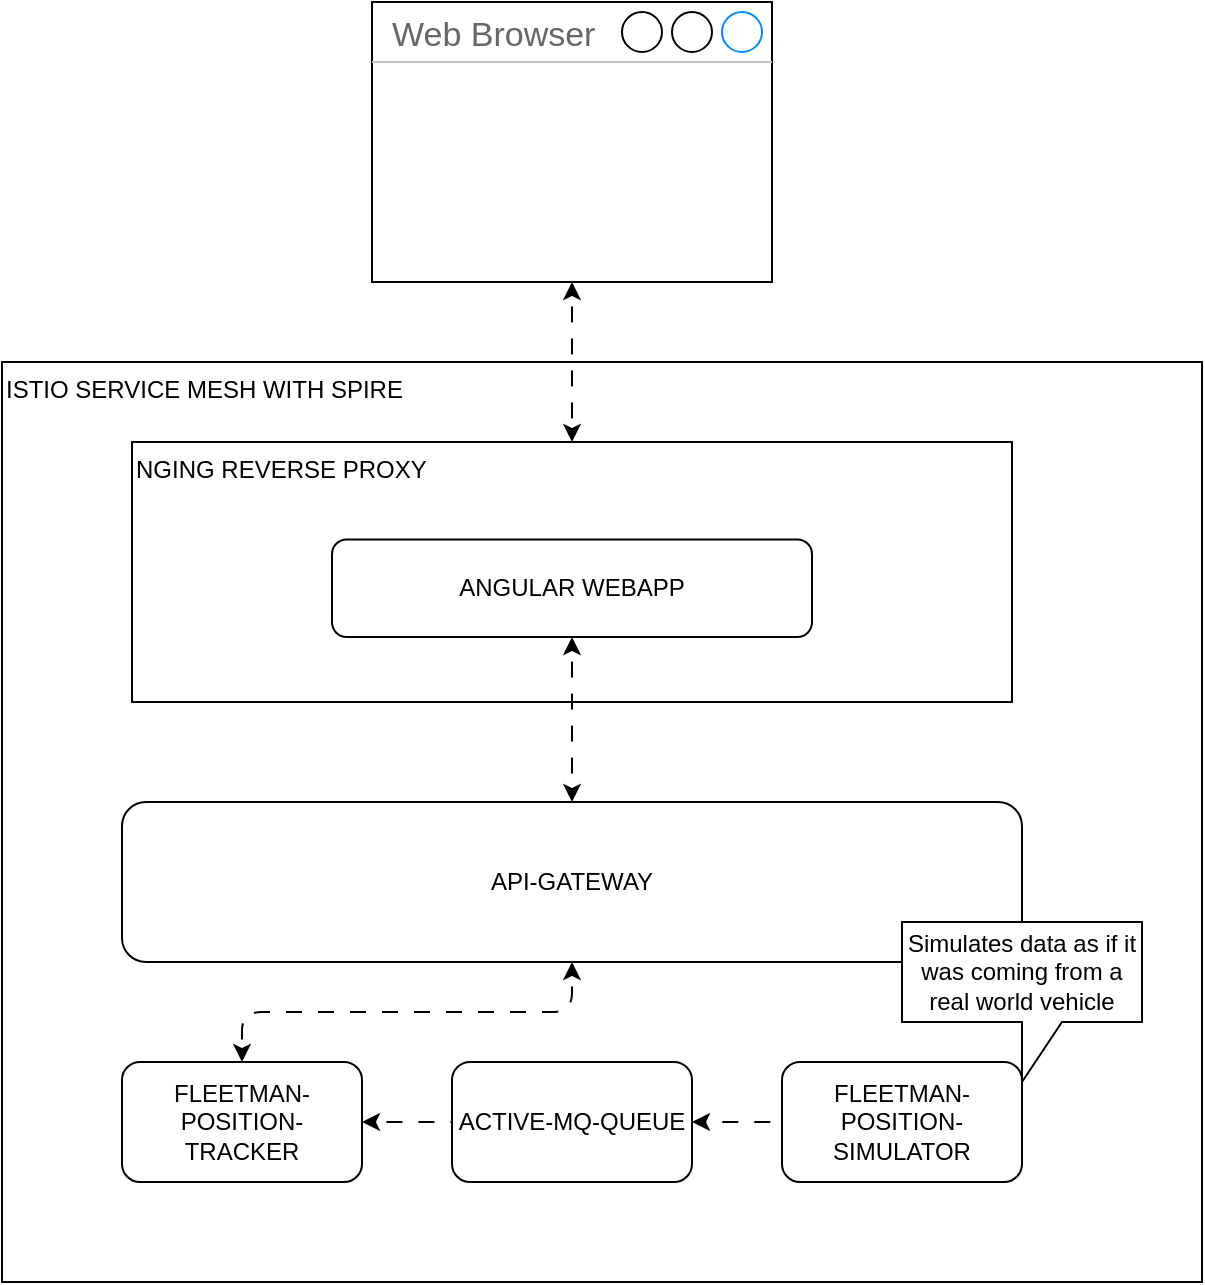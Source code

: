 <mxfile>
    <diagram id="pw3tW8baN9TW7b8HOjhJ" name="Page-1">
        <mxGraphModel dx="686" dy="647" grid="1" gridSize="10" guides="1" tooltips="1" connect="1" arrows="1" fold="1" page="1" pageScale="1" pageWidth="827" pageHeight="1169" math="0" shadow="0">
            <root>
                <mxCell id="0"/>
                <mxCell id="1" parent="0"/>
                <mxCell id="11" value="ISTIO SERVICE MESH WITH SPIRE" style="rounded=0;whiteSpace=wrap;html=1;verticalAlign=top;align=left;" parent="1" vertex="1">
                    <mxGeometry x="110" y="190" width="600" height="460" as="geometry"/>
                </mxCell>
                <mxCell id="12" style="edgeStyle=orthogonalEdgeStyle;html=1;entryX=0.5;entryY=0;entryDx=0;entryDy=0;startArrow=classic;startFill=1;flowAnimation=1;" parent="1" source="3" target="4" edge="1">
                    <mxGeometry relative="1" as="geometry"/>
                </mxCell>
                <mxCell id="3" value="Web Browser" style="strokeWidth=1;shadow=0;dashed=0;align=center;html=1;shape=mxgraph.mockup.containers.window;align=left;verticalAlign=top;spacingLeft=8;strokeColor2=#008cff;strokeColor3=#c4c4c4;fontColor=#666666;mainText=;fontSize=17;labelBackgroundColor=none;" parent="1" vertex="1">
                    <mxGeometry x="295" y="10" width="200" height="140" as="geometry"/>
                </mxCell>
                <mxCell id="16" style="edgeStyle=orthogonalEdgeStyle;html=1;exitX=0.5;exitY=1;exitDx=0;exitDy=0;startArrow=classic;startFill=1;flowAnimation=1;" parent="1" source="5" target="6" edge="1">
                    <mxGeometry relative="1" as="geometry"/>
                </mxCell>
                <mxCell id="5" value="API-GATEWAY" style="rounded=1;whiteSpace=wrap;html=1;" parent="1" vertex="1">
                    <mxGeometry x="170" y="410" width="450" height="80" as="geometry"/>
                </mxCell>
                <mxCell id="17" style="edgeStyle=orthogonalEdgeStyle;html=1;exitX=1;exitY=0.5;exitDx=0;exitDy=0;entryX=0;entryY=0.5;entryDx=0;entryDy=0;endArrow=none;endFill=0;startArrow=classic;startFill=1;flowAnimation=1;" parent="1" source="6" target="8" edge="1">
                    <mxGeometry relative="1" as="geometry"/>
                </mxCell>
                <mxCell id="6" value="FLEETMAN-POSITION-TRACKER" style="rounded=1;whiteSpace=wrap;html=1;" parent="1" vertex="1">
                    <mxGeometry x="170" y="540" width="120" height="60" as="geometry"/>
                </mxCell>
                <mxCell id="18" style="edgeStyle=orthogonalEdgeStyle;html=1;entryX=1;entryY=0.5;entryDx=0;entryDy=0;flowAnimation=1;" parent="1" source="7" target="8" edge="1">
                    <mxGeometry relative="1" as="geometry"/>
                </mxCell>
                <mxCell id="7" value="FLEETMAN-POSITION-SIMULATOR" style="rounded=1;whiteSpace=wrap;html=1;" parent="1" vertex="1">
                    <mxGeometry x="500" y="540" width="120" height="60" as="geometry"/>
                </mxCell>
                <mxCell id="8" value="ACTIVE-MQ-QUEUE" style="rounded=1;whiteSpace=wrap;html=1;" parent="1" vertex="1">
                    <mxGeometry x="335" y="540" width="120" height="60" as="geometry"/>
                </mxCell>
                <mxCell id="4" value="NGING REVERSE PROXY" style="rounded=0;whiteSpace=wrap;html=1;verticalAlign=top;align=left;" parent="1" vertex="1">
                    <mxGeometry x="175" y="230" width="440" height="130" as="geometry"/>
                </mxCell>
                <mxCell id="14" style="edgeStyle=orthogonalEdgeStyle;html=1;entryX=0.5;entryY=0;entryDx=0;entryDy=0;startArrow=classic;startFill=1;flowAnimation=1;" parent="1" source="9" target="5" edge="1">
                    <mxGeometry relative="1" as="geometry"/>
                </mxCell>
                <mxCell id="9" value="ANGULAR WEBAPP" style="rounded=1;whiteSpace=wrap;html=1;" parent="1" vertex="1">
                    <mxGeometry x="275" y="278.75" width="240" height="48.75" as="geometry"/>
                </mxCell>
                <mxCell id="20" value="Simulates data as if it was coming from a real world vehicle" style="shape=callout;whiteSpace=wrap;html=1;perimeter=calloutPerimeter;rounded=0;" parent="1" vertex="1">
                    <mxGeometry x="560" y="470" width="120" height="80" as="geometry"/>
                </mxCell>
            </root>
        </mxGraphModel>
    </diagram>
</mxfile>
